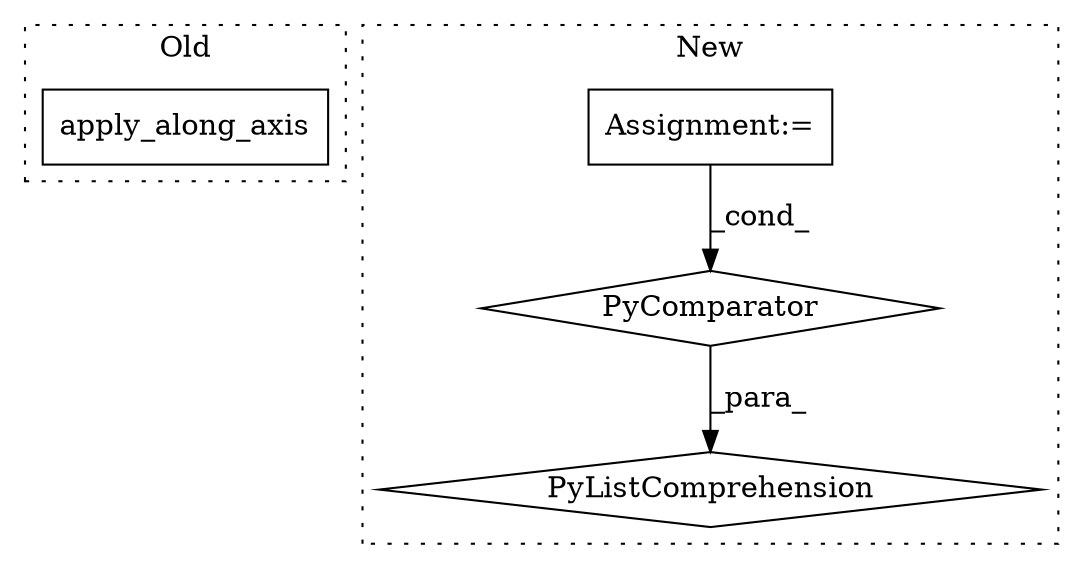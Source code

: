 digraph G {
subgraph cluster0 {
1 [label="apply_along_axis" a="32" s="4762,4823" l="17,1" shape="box"];
label = "Old";
style="dotted";
}
subgraph cluster1 {
2 [label="PyListComprehension" a="109" s="4781" l="157" shape="diamond"];
3 [label="PyComparator" a="113" s="4882" l="48" shape="diamond"];
4 [label="Assignment:=" a="7" s="4882" l="48" shape="box"];
label = "New";
style="dotted";
}
3 -> 2 [label="_para_"];
4 -> 3 [label="_cond_"];
}